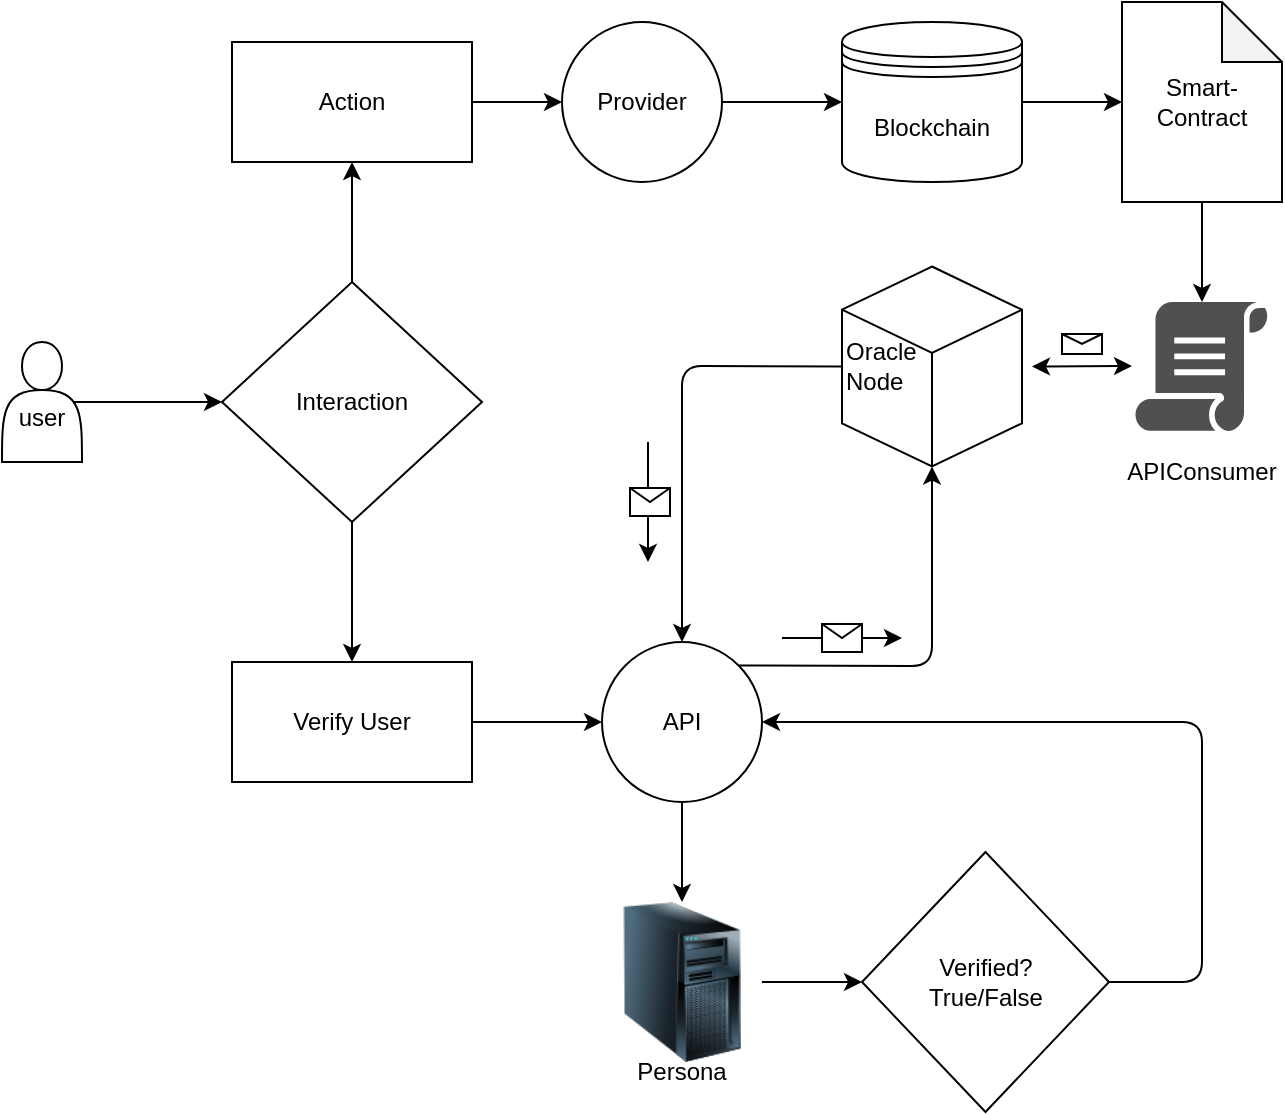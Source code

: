 <mxfile>
    <diagram id="7cheuIGSzondjQH9T7Bg" name="Page-1">
        <mxGraphModel dx="1093" dy="589" grid="1" gridSize="10" guides="1" tooltips="1" connect="1" arrows="1" fold="1" page="1" pageScale="1" pageWidth="850" pageHeight="1100" math="0" shadow="0">
            <root>
                <mxCell id="0"/>
                <mxCell id="1" parent="0"/>
                <mxCell id="17" style="edgeStyle=none;html=1;exitX=0.9;exitY=0.5;exitDx=0;exitDy=0;exitPerimeter=0;" parent="1" source="11" target="12" edge="1">
                    <mxGeometry relative="1" as="geometry"/>
                </mxCell>
                <mxCell id="11" value="&lt;br&gt;user" style="shape=actor;whiteSpace=wrap;html=1;" parent="1" vertex="1">
                    <mxGeometry x="40" y="220" width="40" height="60" as="geometry"/>
                </mxCell>
                <mxCell id="16" style="edgeStyle=none;html=1;exitX=0.5;exitY=0;exitDx=0;exitDy=0;" parent="1" source="12" edge="1">
                    <mxGeometry relative="1" as="geometry">
                        <mxPoint x="215" y="130" as="targetPoint"/>
                    </mxGeometry>
                </mxCell>
                <mxCell id="20" style="edgeStyle=none;html=1;exitX=0.5;exitY=1;exitDx=0;exitDy=0;entryX=0.5;entryY=0;entryDx=0;entryDy=0;" parent="1" source="12" target="19" edge="1">
                    <mxGeometry relative="1" as="geometry">
                        <mxPoint x="215" y="360" as="targetPoint"/>
                    </mxGeometry>
                </mxCell>
                <mxCell id="12" value="Interaction" style="rhombus;whiteSpace=wrap;html=1;" parent="1" vertex="1">
                    <mxGeometry x="150" y="190" width="130" height="120" as="geometry"/>
                </mxCell>
                <mxCell id="21" style="edgeStyle=none;html=1;exitX=1;exitY=0.5;exitDx=0;exitDy=0;entryX=0;entryY=0.5;entryDx=0;entryDy=0;" parent="1" source="18" target="34" edge="1">
                    <mxGeometry relative="1" as="geometry">
                        <mxPoint x="300" y="100" as="targetPoint"/>
                    </mxGeometry>
                </mxCell>
                <mxCell id="18" value="Action" style="rounded=0;whiteSpace=wrap;html=1;" parent="1" vertex="1">
                    <mxGeometry x="155" y="70" width="120" height="60" as="geometry"/>
                </mxCell>
                <mxCell id="43" style="edgeStyle=none;html=1;exitX=1;exitY=0.5;exitDx=0;exitDy=0;" parent="1" source="19" target="35" edge="1">
                    <mxGeometry relative="1" as="geometry"/>
                </mxCell>
                <mxCell id="19" value="Verify User" style="rounded=0;whiteSpace=wrap;html=1;" parent="1" vertex="1">
                    <mxGeometry x="155" y="380" width="120" height="60" as="geometry"/>
                </mxCell>
                <mxCell id="36" style="edgeStyle=none;html=1;exitX=1;exitY=0.5;exitDx=0;exitDy=0;entryX=0;entryY=0.5;entryDx=0;entryDy=0;" parent="1" source="34" edge="1">
                    <mxGeometry relative="1" as="geometry">
                        <mxPoint x="460" y="100" as="targetPoint"/>
                    </mxGeometry>
                </mxCell>
                <mxCell id="34" value="Provider" style="ellipse;whiteSpace=wrap;html=1;aspect=fixed;" parent="1" vertex="1">
                    <mxGeometry x="320" y="60" width="80" height="80" as="geometry"/>
                </mxCell>
                <mxCell id="45" style="edgeStyle=none;html=1;exitX=0.5;exitY=1;exitDx=0;exitDy=0;entryX=0.5;entryY=0;entryDx=0;entryDy=0;" parent="1" source="35" target="37" edge="1">
                    <mxGeometry relative="1" as="geometry"/>
                </mxCell>
                <mxCell id="60" style="edgeStyle=none;html=1;exitX=1;exitY=0;exitDx=0;exitDy=0;entryX=0.5;entryY=1;entryDx=0;entryDy=0;entryPerimeter=0;" edge="1" parent="1" source="35" target="50">
                    <mxGeometry relative="1" as="geometry">
                        <Array as="points">
                            <mxPoint x="505" y="382"/>
                        </Array>
                    </mxGeometry>
                </mxCell>
                <mxCell id="35" value="API" style="ellipse;whiteSpace=wrap;html=1;aspect=fixed;" parent="1" vertex="1">
                    <mxGeometry x="340" y="370" width="80" height="80" as="geometry"/>
                </mxCell>
                <mxCell id="46" style="edgeStyle=none;html=1;exitX=1;exitY=0.5;exitDx=0;exitDy=0;entryX=0;entryY=0.5;entryDx=0;entryDy=0;" parent="1" source="37" target="41" edge="1">
                    <mxGeometry relative="1" as="geometry"/>
                </mxCell>
                <mxCell id="37" value="" style="image;html=1;image=img/lib/clip_art/computers/Server_Tower_128x128.png" parent="1" vertex="1">
                    <mxGeometry x="340" y="500" width="80" height="80" as="geometry"/>
                </mxCell>
                <mxCell id="38" value="Persona" style="text;html=1;strokeColor=none;fillColor=none;align=center;verticalAlign=middle;whiteSpace=wrap;rounded=0;" parent="1" vertex="1">
                    <mxGeometry x="350" y="570" width="60" height="30" as="geometry"/>
                </mxCell>
                <mxCell id="47" style="edgeStyle=none;html=1;exitX=1;exitY=0.5;exitDx=0;exitDy=0;entryX=1;entryY=0.5;entryDx=0;entryDy=0;" parent="1" source="41" target="35" edge="1">
                    <mxGeometry relative="1" as="geometry">
                        <Array as="points">
                            <mxPoint x="640" y="540"/>
                            <mxPoint x="640" y="410"/>
                        </Array>
                    </mxGeometry>
                </mxCell>
                <mxCell id="41" value="Verified?&lt;br&gt;True/False" style="rhombus;whiteSpace=wrap;html=1;" parent="1" vertex="1">
                    <mxGeometry x="470" y="475" width="123.5" height="130" as="geometry"/>
                </mxCell>
                <mxCell id="53" style="edgeStyle=none;html=1;exitX=1;exitY=0.5;exitDx=0;exitDy=0;" parent="1" source="49" edge="1">
                    <mxGeometry relative="1" as="geometry">
                        <mxPoint x="600" y="100" as="targetPoint"/>
                    </mxGeometry>
                </mxCell>
                <mxCell id="49" value="Blockchain" style="shape=datastore;whiteSpace=wrap;html=1;" parent="1" vertex="1">
                    <mxGeometry x="460" y="60" width="90" height="80" as="geometry"/>
                </mxCell>
                <mxCell id="59" style="edgeStyle=none;html=1;exitX=0;exitY=0.5;exitDx=0;exitDy=0;exitPerimeter=0;entryX=0.5;entryY=0;entryDx=0;entryDy=0;" edge="1" parent="1" source="50" target="35">
                    <mxGeometry relative="1" as="geometry">
                        <Array as="points">
                            <mxPoint x="380" y="232"/>
                        </Array>
                    </mxGeometry>
                </mxCell>
                <mxCell id="50" value="Oracle &lt;br&gt;Node" style="html=1;whiteSpace=wrap;shape=isoCube2;backgroundOutline=1;isoAngle=15;align=left;" parent="1" vertex="1">
                    <mxGeometry x="460" y="182.25" width="90" height="100" as="geometry"/>
                </mxCell>
                <mxCell id="51" value="" style="sketch=0;pointerEvents=1;shadow=0;dashed=0;html=1;strokeColor=none;fillColor=#505050;labelPosition=center;verticalLabelPosition=bottom;verticalAlign=top;outlineConnect=0;align=center;shape=mxgraph.office.concepts.script;" parent="1" vertex="1">
                    <mxGeometry x="606.75" y="200" width="66.5" height="64.5" as="geometry"/>
                </mxCell>
                <mxCell id="54" value="APIConsumer" style="text;html=1;strokeColor=none;fillColor=none;align=center;verticalAlign=middle;whiteSpace=wrap;rounded=0;" parent="1" vertex="1">
                    <mxGeometry x="610" y="270" width="60" height="30" as="geometry"/>
                </mxCell>
                <mxCell id="57" style="edgeStyle=none;html=1;exitX=0.5;exitY=1;exitDx=0;exitDy=0;exitPerimeter=0;" edge="1" parent="1" source="56" target="51">
                    <mxGeometry relative="1" as="geometry"/>
                </mxCell>
                <mxCell id="56" value="Smart-Contract" style="shape=note;whiteSpace=wrap;html=1;backgroundOutline=1;darkOpacity=0.05;" vertex="1" parent="1">
                    <mxGeometry x="600" y="50" width="80" height="100" as="geometry"/>
                </mxCell>
                <mxCell id="65" value="" style="endArrow=classic;html=1;" edge="1" parent="1">
                    <mxGeometry relative="1" as="geometry">
                        <mxPoint x="363" y="270" as="sourcePoint"/>
                        <mxPoint x="363" y="330" as="targetPoint"/>
                    </mxGeometry>
                </mxCell>
                <mxCell id="66" value="" style="shape=message;html=1;outlineConnect=0;" vertex="1" parent="65">
                    <mxGeometry width="20" height="14" relative="1" as="geometry">
                        <mxPoint x="-9" y="-7" as="offset"/>
                    </mxGeometry>
                </mxCell>
                <mxCell id="67" value="" style="endArrow=classic;html=1;" edge="1" parent="1">
                    <mxGeometry relative="1" as="geometry">
                        <mxPoint x="430" y="368" as="sourcePoint"/>
                        <mxPoint x="490" y="368" as="targetPoint"/>
                    </mxGeometry>
                </mxCell>
                <mxCell id="68" value="" style="shape=message;html=1;outlineConnect=0;" vertex="1" parent="67">
                    <mxGeometry width="20" height="14" relative="1" as="geometry">
                        <mxPoint x="-10" y="-7" as="offset"/>
                    </mxGeometry>
                </mxCell>
                <mxCell id="73" value="" style="endArrow=classic;startArrow=classic;html=1;exitX=1;exitY=0.5;exitDx=0;exitDy=0;exitPerimeter=0;" edge="1" parent="1">
                    <mxGeometry width="50" height="50" relative="1" as="geometry">
                        <mxPoint x="555" y="232.25" as="sourcePoint"/>
                        <mxPoint x="605" y="232" as="targetPoint"/>
                    </mxGeometry>
                </mxCell>
                <mxCell id="74" value="" style="shape=message;html=1;whiteSpace=wrap;html=1;outlineConnect=0;" vertex="1" parent="1">
                    <mxGeometry x="570" y="216" width="20" height="10" as="geometry"/>
                </mxCell>
            </root>
        </mxGraphModel>
    </diagram>
</mxfile>